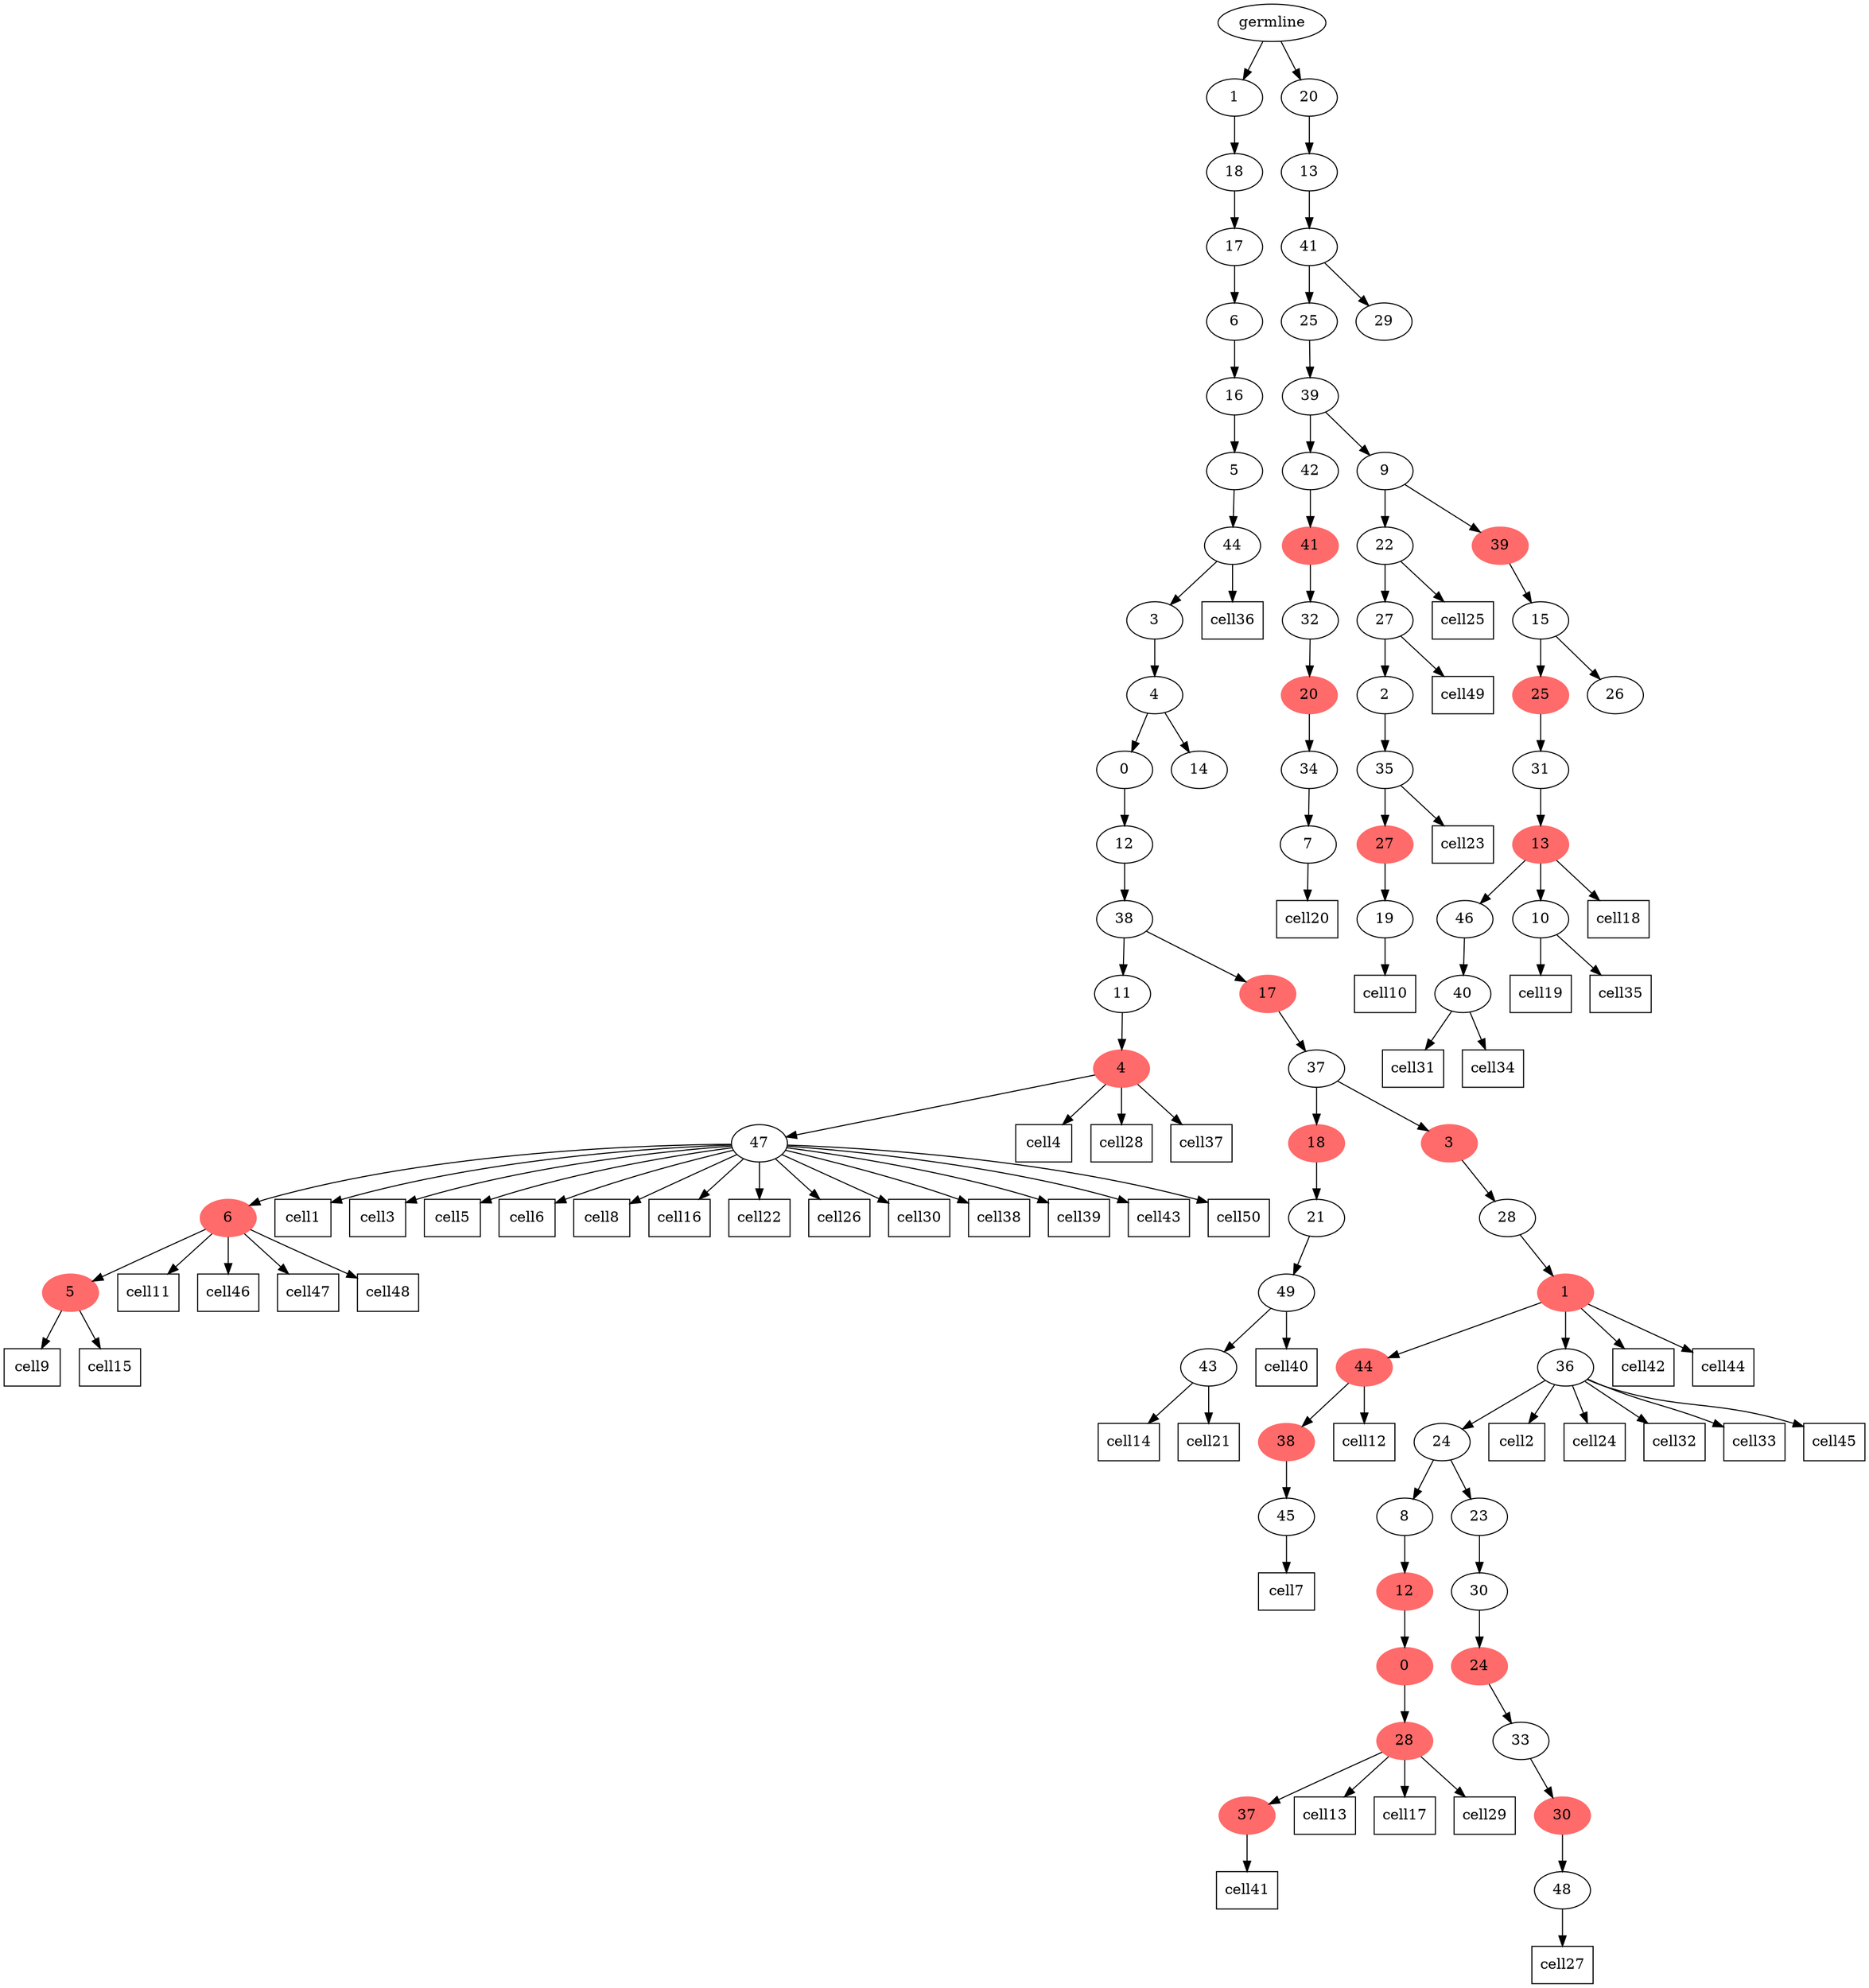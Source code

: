 digraph g {
	"69" -> "70";
	"70" [color=indianred1, style=filled, label="5"];
	"68" -> "69";
	"69" [color=indianred1, style=filled, label="6"];
	"67" -> "68";
	"68" [label="47"];
	"66" -> "67";
	"67" [color=indianred1, style=filled, label="4"];
	"64" -> "65";
	"65" [label="43"];
	"63" -> "64";
	"64" [label="49"];
	"62" -> "63";
	"63" [label="21"];
	"60" -> "61";
	"61" [label="45"];
	"59" -> "60";
	"60" [color=indianred1, style=filled, label="38"];
	"57" -> "58";
	"58" [color=indianred1, style=filled, label="37"];
	"56" -> "57";
	"57" [color=indianred1, style=filled, label="28"];
	"55" -> "56";
	"56" [color=indianred1, style=filled, label="0"];
	"54" -> "55";
	"55" [color=indianred1, style=filled, label="12"];
	"52" -> "53";
	"53" [label="48"];
	"51" -> "52";
	"52" [color=indianred1, style=filled, label="30"];
	"50" -> "51";
	"51" [label="33"];
	"49" -> "50";
	"50" [color=indianred1, style=filled, label="24"];
	"48" -> "49";
	"49" [label="30"];
	"47" -> "48";
	"48" [label="23"];
	"47" -> "54";
	"54" [label="8"];
	"46" -> "47";
	"47" [label="24"];
	"45" -> "46";
	"46" [label="36"];
	"45" -> "59";
	"59" [color=indianred1, style=filled, label="44"];
	"44" -> "45";
	"45" [color=indianred1, style=filled, label="1"];
	"43" -> "44";
	"44" [label="28"];
	"42" -> "43";
	"43" [color=indianred1, style=filled, label="3"];
	"42" -> "62";
	"62" [color=indianred1, style=filled, label="18"];
	"41" -> "42";
	"42" [label="37"];
	"40" -> "41";
	"41" [color=indianred1, style=filled, label="17"];
	"40" -> "66";
	"66" [label="11"];
	"39" -> "40";
	"40" [label="38"];
	"38" -> "39";
	"39" [label="12"];
	"37" -> "38";
	"38" [label="0"];
	"37" -> "71";
	"71" [label="14"];
	"36" -> "37";
	"37" [label="4"];
	"35" -> "36";
	"36" [label="3"];
	"34" -> "35";
	"35" [label="44"];
	"33" -> "34";
	"34" [label="5"];
	"32" -> "33";
	"33" [label="16"];
	"31" -> "32";
	"32" [label="6"];
	"30" -> "31";
	"31" [label="17"];
	"29" -> "30";
	"30" [label="18"];
	"26" -> "27";
	"27" [label="7"];
	"25" -> "26";
	"26" [label="34"];
	"24" -> "25";
	"25" [color=indianred1, style=filled, label="20"];
	"23" -> "24";
	"24" [label="32"];
	"22" -> "23";
	"23" [color=indianred1, style=filled, label="41"];
	"20" -> "21";
	"21" [label="19"];
	"19" -> "20";
	"20" [color=indianred1, style=filled, label="27"];
	"18" -> "19";
	"19" [label="35"];
	"17" -> "18";
	"18" [label="2"];
	"16" -> "17";
	"17" [label="27"];
	"13" -> "14";
	"14" [label="40"];
	"11" -> "12";
	"12" [label="10"];
	"11" -> "13";
	"13" [label="46"];
	"10" -> "11";
	"11" [color=indianred1, style=filled, label="13"];
	"9" -> "10";
	"10" [label="31"];
	"8" -> "9";
	"9" [color=indianred1, style=filled, label="25"];
	"8" -> "15";
	"15" [label="26"];
	"7" -> "8";
	"8" [label="15"];
	"6" -> "7";
	"7" [color=indianred1, style=filled, label="39"];
	"6" -> "16";
	"16" [label="22"];
	"5" -> "6";
	"6" [label="9"];
	"5" -> "22";
	"22" [label="42"];
	"4" -> "5";
	"5" [label="39"];
	"3" -> "4";
	"4" [label="25"];
	"3" -> "28";
	"28" [label="29"];
	"2" -> "3";
	"3" [label="41"];
	"1" -> "2";
	"2" [label="13"];
	"0" -> "1";
	"1" [label="20"];
	"0" -> "29";
	"29" [label="1"];
	"0" [label="germline"];
	"68" -> cell1;
	cell1 [shape=box]
	"46" -> cell2;
	cell2 [shape=box]
	"68" -> cell3;
	cell3 [shape=box]
	"67" -> cell4;
	cell4 [shape=box]
	"68" -> cell5;
	cell5 [shape=box]
	"68" -> cell6;
	cell6 [shape=box]
	"61" -> cell7;
	cell7 [shape=box]
	"68" -> cell8;
	cell8 [shape=box]
	"70" -> cell9;
	cell9 [shape=box]
	"21" -> cell10;
	cell10 [shape=box]
	"69" -> cell11;
	cell11 [shape=box]
	"59" -> cell12;
	cell12 [shape=box]
	"57" -> cell13;
	cell13 [shape=box]
	"65" -> cell14;
	cell14 [shape=box]
	"70" -> cell15;
	cell15 [shape=box]
	"68" -> cell16;
	cell16 [shape=box]
	"57" -> cell17;
	cell17 [shape=box]
	"11" -> cell18;
	cell18 [shape=box]
	"12" -> cell19;
	cell19 [shape=box]
	"27" -> cell20;
	cell20 [shape=box]
	"65" -> cell21;
	cell21 [shape=box]
	"68" -> cell22;
	cell22 [shape=box]
	"19" -> cell23;
	cell23 [shape=box]
	"46" -> cell24;
	cell24 [shape=box]
	"16" -> cell25;
	cell25 [shape=box]
	"68" -> cell26;
	cell26 [shape=box]
	"53" -> cell27;
	cell27 [shape=box]
	"67" -> cell28;
	cell28 [shape=box]
	"57" -> cell29;
	cell29 [shape=box]
	"68" -> cell30;
	cell30 [shape=box]
	"14" -> cell31;
	cell31 [shape=box]
	"46" -> cell32;
	cell32 [shape=box]
	"46" -> cell33;
	cell33 [shape=box]
	"14" -> cell34;
	cell34 [shape=box]
	"12" -> cell35;
	cell35 [shape=box]
	"35" -> cell36;
	cell36 [shape=box]
	"67" -> cell37;
	cell37 [shape=box]
	"68" -> cell38;
	cell38 [shape=box]
	"68" -> cell39;
	cell39 [shape=box]
	"64" -> cell40;
	cell40 [shape=box]
	"58" -> cell41;
	cell41 [shape=box]
	"45" -> cell42;
	cell42 [shape=box]
	"68" -> cell43;
	cell43 [shape=box]
	"45" -> cell44;
	cell44 [shape=box]
	"46" -> cell45;
	cell45 [shape=box]
	"69" -> cell46;
	cell46 [shape=box]
	"69" -> cell47;
	cell47 [shape=box]
	"69" -> cell48;
	cell48 [shape=box]
	"17" -> cell49;
	cell49 [shape=box]
	"68" -> cell50;
	cell50 [shape=box]
}
